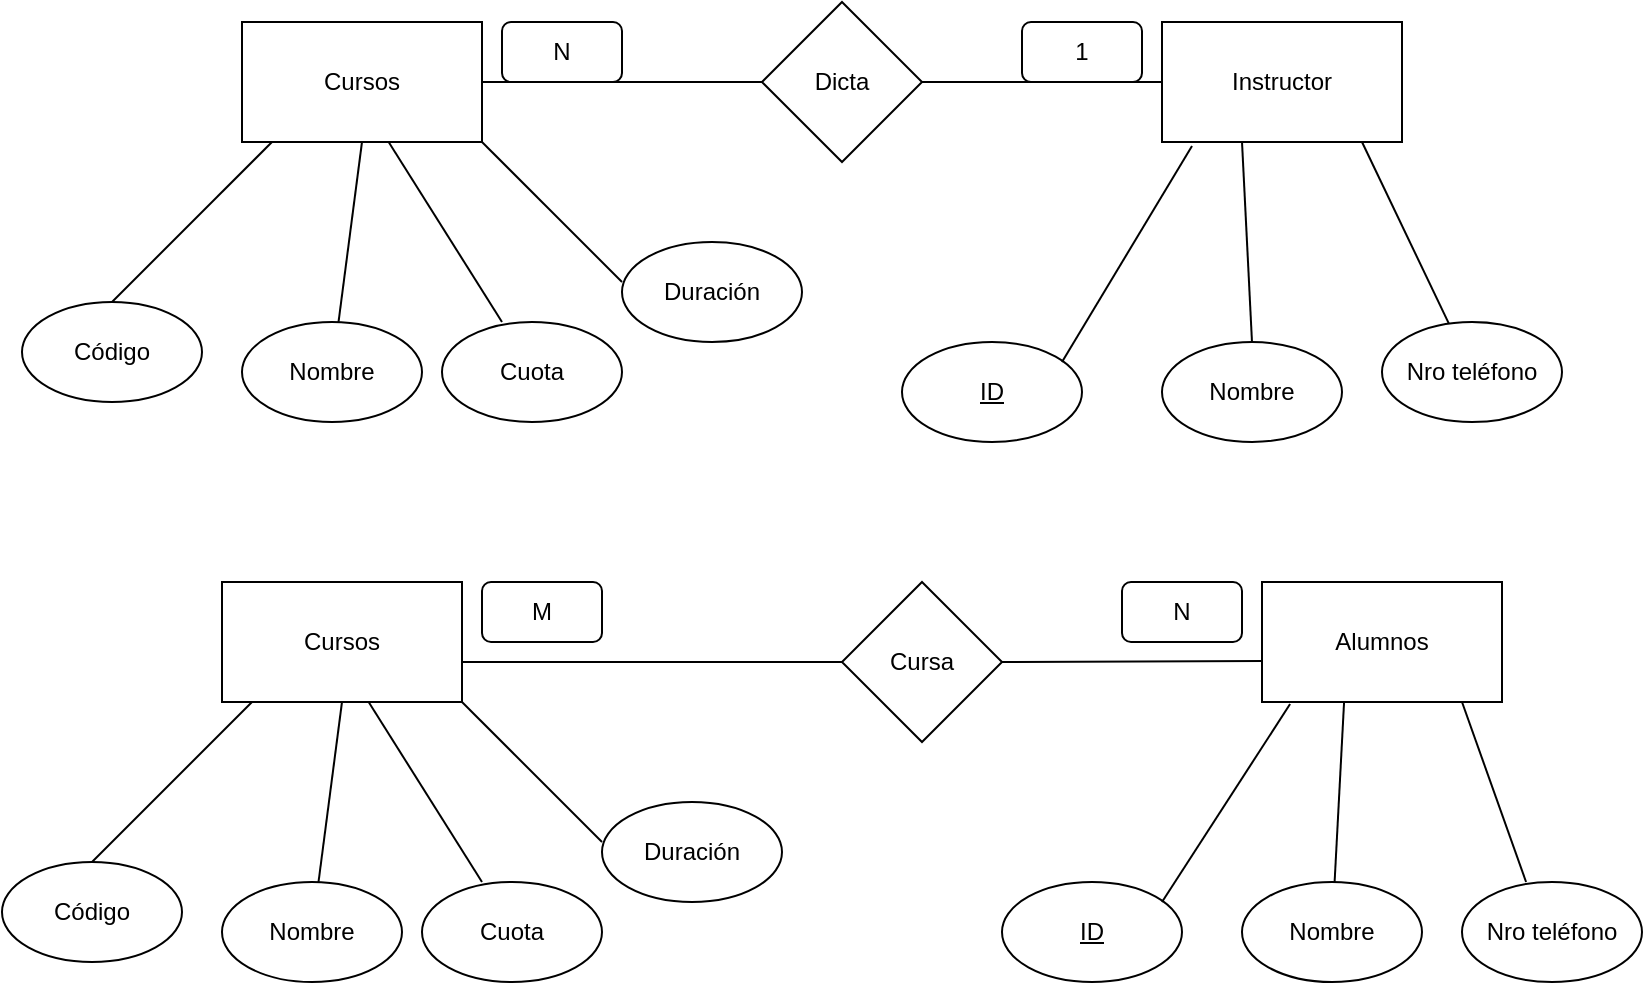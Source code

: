 <mxfile version="24.7.7">
  <diagram name="Página-1" id="2N78OkdL2VCyNrwTwS5F">
    <mxGraphModel dx="1114" dy="468" grid="1" gridSize="10" guides="1" tooltips="1" connect="1" arrows="1" fold="1" page="1" pageScale="1" pageWidth="827" pageHeight="1169" math="0" shadow="0">
      <root>
        <mxCell id="0" />
        <mxCell id="1" parent="0" />
        <mxCell id="683gGI8NnBL4DG24gwkC-1" value="Cursos" style="rounded=0;whiteSpace=wrap;html=1;" parent="1" vertex="1">
          <mxGeometry x="120" y="40" width="120" height="60" as="geometry" />
        </mxCell>
        <mxCell id="683gGI8NnBL4DG24gwkC-5" value="Código" style="ellipse;whiteSpace=wrap;html=1;" parent="1" vertex="1">
          <mxGeometry x="10" y="180" width="90" height="50" as="geometry" />
        </mxCell>
        <mxCell id="683gGI8NnBL4DG24gwkC-6" value="Nombre" style="ellipse;whiteSpace=wrap;html=1;" parent="1" vertex="1">
          <mxGeometry x="120" y="190" width="90" height="50" as="geometry" />
        </mxCell>
        <mxCell id="683gGI8NnBL4DG24gwkC-7" value="Cuota" style="ellipse;whiteSpace=wrap;html=1;" parent="1" vertex="1">
          <mxGeometry x="220" y="190" width="90" height="50" as="geometry" />
        </mxCell>
        <mxCell id="683gGI8NnBL4DG24gwkC-8" value="Instructor" style="rounded=0;whiteSpace=wrap;html=1;" parent="1" vertex="1">
          <mxGeometry x="580" y="40" width="120" height="60" as="geometry" />
        </mxCell>
        <mxCell id="683gGI8NnBL4DG24gwkC-12" value="Nombre" style="ellipse;whiteSpace=wrap;html=1;" parent="1" vertex="1">
          <mxGeometry x="580" y="200" width="90" height="50" as="geometry" />
        </mxCell>
        <mxCell id="683gGI8NnBL4DG24gwkC-14" value="Nro teléfono" style="ellipse;whiteSpace=wrap;html=1;" parent="1" vertex="1">
          <mxGeometry x="690" y="190" width="90" height="50" as="geometry" />
        </mxCell>
        <mxCell id="683gGI8NnBL4DG24gwkC-15" value="Alumnos" style="rounded=0;whiteSpace=wrap;html=1;" parent="1" vertex="1">
          <mxGeometry x="630" y="320" width="120" height="60" as="geometry" />
        </mxCell>
        <mxCell id="683gGI8NnBL4DG24gwkC-19" value="Nombre" style="ellipse;whiteSpace=wrap;html=1;" parent="1" vertex="1">
          <mxGeometry x="620" y="470" width="90" height="50" as="geometry" />
        </mxCell>
        <mxCell id="683gGI8NnBL4DG24gwkC-21" value="Nro teléfono" style="ellipse;whiteSpace=wrap;html=1;" parent="1" vertex="1">
          <mxGeometry x="730" y="470" width="90" height="50" as="geometry" />
        </mxCell>
        <mxCell id="683gGI8NnBL4DG24gwkC-23" value="Duración" style="ellipse;whiteSpace=wrap;html=1;" parent="1" vertex="1">
          <mxGeometry x="310" y="150" width="90" height="50" as="geometry" />
        </mxCell>
        <mxCell id="683gGI8NnBL4DG24gwkC-24" value="Dicta" style="rhombus;whiteSpace=wrap;html=1;" parent="1" vertex="1">
          <mxGeometry x="380" y="30" width="80" height="80" as="geometry" />
        </mxCell>
        <mxCell id="683gGI8NnBL4DG24gwkC-27" value="N" style="rounded=1;whiteSpace=wrap;html=1;" parent="1" vertex="1">
          <mxGeometry x="250" y="40" width="60" height="30" as="geometry" />
        </mxCell>
        <mxCell id="683gGI8NnBL4DG24gwkC-29" value="1" style="rounded=1;whiteSpace=wrap;html=1;" parent="1" vertex="1">
          <mxGeometry x="510" y="40" width="60" height="30" as="geometry" />
        </mxCell>
        <mxCell id="czcu6UJ2B5o8-Zx4IBEf-1" value="" style="endArrow=none;html=1;rounded=0;exitX=0.5;exitY=0;exitDx=0;exitDy=0;" parent="1" source="683gGI8NnBL4DG24gwkC-5" edge="1">
          <mxGeometry width="50" height="50" relative="1" as="geometry">
            <mxPoint x="85" y="150" as="sourcePoint" />
            <mxPoint x="135" y="100" as="targetPoint" />
          </mxGeometry>
        </mxCell>
        <mxCell id="czcu6UJ2B5o8-Zx4IBEf-2" value="" style="endArrow=none;html=1;rounded=0;" parent="1" source="683gGI8NnBL4DG24gwkC-6" edge="1">
          <mxGeometry width="50" height="50" relative="1" as="geometry">
            <mxPoint x="130" y="150" as="sourcePoint" />
            <mxPoint x="180" y="100" as="targetPoint" />
          </mxGeometry>
        </mxCell>
        <mxCell id="czcu6UJ2B5o8-Zx4IBEf-3" value="" style="endArrow=none;html=1;rounded=0;exitX=0.611;exitY=1;exitDx=0;exitDy=0;exitPerimeter=0;" parent="1" source="683gGI8NnBL4DG24gwkC-1" edge="1">
          <mxGeometry width="50" height="50" relative="1" as="geometry">
            <mxPoint x="193.322" y="92" as="sourcePoint" />
            <mxPoint x="250" y="190" as="targetPoint" />
          </mxGeometry>
        </mxCell>
        <mxCell id="czcu6UJ2B5o8-Zx4IBEf-4" value="" style="endArrow=none;html=1;rounded=0;" parent="1" edge="1">
          <mxGeometry width="50" height="50" relative="1" as="geometry">
            <mxPoint x="310" y="170" as="sourcePoint" />
            <mxPoint x="240" y="100" as="targetPoint" />
          </mxGeometry>
        </mxCell>
        <mxCell id="czcu6UJ2B5o8-Zx4IBEf-5" value="" style="endArrow=none;html=1;rounded=0;entryX=0;entryY=0.5;entryDx=0;entryDy=0;" parent="1" target="683gGI8NnBL4DG24gwkC-24" edge="1">
          <mxGeometry width="50" height="50" relative="1" as="geometry">
            <mxPoint x="240" y="70" as="sourcePoint" />
            <mxPoint x="350" y="70" as="targetPoint" />
          </mxGeometry>
        </mxCell>
        <mxCell id="czcu6UJ2B5o8-Zx4IBEf-6" value="" style="endArrow=none;html=1;rounded=0;entryX=0;entryY=0.5;entryDx=0;entryDy=0;" parent="1" target="683gGI8NnBL4DG24gwkC-8" edge="1">
          <mxGeometry width="50" height="50" relative="1" as="geometry">
            <mxPoint x="460" y="70" as="sourcePoint" />
            <mxPoint x="550" y="70" as="targetPoint" />
          </mxGeometry>
        </mxCell>
        <mxCell id="czcu6UJ2B5o8-Zx4IBEf-7" value="Cursos" style="rounded=0;whiteSpace=wrap;html=1;" parent="1" vertex="1">
          <mxGeometry x="110" y="320" width="120" height="60" as="geometry" />
        </mxCell>
        <mxCell id="czcu6UJ2B5o8-Zx4IBEf-8" value="Código" style="ellipse;whiteSpace=wrap;html=1;" parent="1" vertex="1">
          <mxGeometry y="460" width="90" height="50" as="geometry" />
        </mxCell>
        <mxCell id="czcu6UJ2B5o8-Zx4IBEf-9" value="Nombre" style="ellipse;whiteSpace=wrap;html=1;" parent="1" vertex="1">
          <mxGeometry x="110" y="470" width="90" height="50" as="geometry" />
        </mxCell>
        <mxCell id="czcu6UJ2B5o8-Zx4IBEf-10" value="Cuota" style="ellipse;whiteSpace=wrap;html=1;" parent="1" vertex="1">
          <mxGeometry x="210" y="470" width="90" height="50" as="geometry" />
        </mxCell>
        <mxCell id="czcu6UJ2B5o8-Zx4IBEf-11" value="M" style="rounded=1;whiteSpace=wrap;html=1;" parent="1" vertex="1">
          <mxGeometry x="240" y="320" width="60" height="30" as="geometry" />
        </mxCell>
        <mxCell id="czcu6UJ2B5o8-Zx4IBEf-12" value="" style="endArrow=none;html=1;rounded=0;exitX=0.5;exitY=0;exitDx=0;exitDy=0;" parent="1" source="czcu6UJ2B5o8-Zx4IBEf-8" edge="1">
          <mxGeometry width="50" height="50" relative="1" as="geometry">
            <mxPoint x="75" y="430" as="sourcePoint" />
            <mxPoint x="125" y="380" as="targetPoint" />
          </mxGeometry>
        </mxCell>
        <mxCell id="czcu6UJ2B5o8-Zx4IBEf-13" value="" style="endArrow=none;html=1;rounded=0;" parent="1" source="czcu6UJ2B5o8-Zx4IBEf-9" edge="1">
          <mxGeometry width="50" height="50" relative="1" as="geometry">
            <mxPoint x="120" y="430" as="sourcePoint" />
            <mxPoint x="170" y="380" as="targetPoint" />
          </mxGeometry>
        </mxCell>
        <mxCell id="czcu6UJ2B5o8-Zx4IBEf-14" value="" style="endArrow=none;html=1;rounded=0;exitX=0.611;exitY=1;exitDx=0;exitDy=0;exitPerimeter=0;" parent="1" source="czcu6UJ2B5o8-Zx4IBEf-7" edge="1">
          <mxGeometry width="50" height="50" relative="1" as="geometry">
            <mxPoint x="183.322" y="372" as="sourcePoint" />
            <mxPoint x="240" y="470" as="targetPoint" />
          </mxGeometry>
        </mxCell>
        <mxCell id="czcu6UJ2B5o8-Zx4IBEf-15" value="" style="endArrow=none;html=1;rounded=0;" parent="1" edge="1">
          <mxGeometry width="50" height="50" relative="1" as="geometry">
            <mxPoint x="300" y="450" as="sourcePoint" />
            <mxPoint x="230" y="380" as="targetPoint" />
          </mxGeometry>
        </mxCell>
        <mxCell id="czcu6UJ2B5o8-Zx4IBEf-16" value="Cursa" style="rhombus;whiteSpace=wrap;html=1;" parent="1" vertex="1">
          <mxGeometry x="420" y="320" width="80" height="80" as="geometry" />
        </mxCell>
        <mxCell id="czcu6UJ2B5o8-Zx4IBEf-17" value="" style="endArrow=none;html=1;rounded=0;exitX=0.356;exitY=0;exitDx=0;exitDy=0;exitPerimeter=0;" parent="1" source="683gGI8NnBL4DG24gwkC-21" edge="1">
          <mxGeometry width="50" height="50" relative="1" as="geometry">
            <mxPoint x="680" y="430" as="sourcePoint" />
            <mxPoint x="730" y="380" as="targetPoint" />
          </mxGeometry>
        </mxCell>
        <mxCell id="czcu6UJ2B5o8-Zx4IBEf-18" value="" style="endArrow=none;html=1;rounded=0;entryX=0.342;entryY=1.05;entryDx=0;entryDy=0;entryPerimeter=0;" parent="1" source="683gGI8NnBL4DG24gwkC-19" edge="1">
          <mxGeometry width="50" height="50" relative="1" as="geometry">
            <mxPoint x="640" y="467" as="sourcePoint" />
            <mxPoint x="671.04" y="380" as="targetPoint" />
          </mxGeometry>
        </mxCell>
        <mxCell id="czcu6UJ2B5o8-Zx4IBEf-19" value="" style="endArrow=none;html=1;rounded=0;entryX=0;entryY=0.5;entryDx=0;entryDy=0;" parent="1" target="czcu6UJ2B5o8-Zx4IBEf-16" edge="1">
          <mxGeometry width="50" height="50" relative="1" as="geometry">
            <mxPoint x="230" y="360" as="sourcePoint" />
            <mxPoint x="305" y="359.5" as="targetPoint" />
          </mxGeometry>
        </mxCell>
        <mxCell id="czcu6UJ2B5o8-Zx4IBEf-21" value="Duración" style="ellipse;whiteSpace=wrap;html=1;" parent="1" vertex="1">
          <mxGeometry x="300" y="430" width="90" height="50" as="geometry" />
        </mxCell>
        <mxCell id="czcu6UJ2B5o8-Zx4IBEf-22" value="N" style="rounded=1;whiteSpace=wrap;html=1;" parent="1" vertex="1">
          <mxGeometry x="560" y="320" width="60" height="30" as="geometry" />
        </mxCell>
        <mxCell id="czcu6UJ2B5o8-Zx4IBEf-23" value="" style="endArrow=none;html=1;rounded=0;exitX=0.5;exitY=0;exitDx=0;exitDy=0;" parent="1" source="683gGI8NnBL4DG24gwkC-12" edge="1">
          <mxGeometry width="50" height="50" relative="1" as="geometry">
            <mxPoint x="570" y="150" as="sourcePoint" />
            <mxPoint x="620" y="100" as="targetPoint" />
          </mxGeometry>
        </mxCell>
        <mxCell id="czcu6UJ2B5o8-Zx4IBEf-24" value="" style="endArrow=none;html=1;rounded=0;" parent="1" source="683gGI8NnBL4DG24gwkC-14" edge="1">
          <mxGeometry width="50" height="50" relative="1" as="geometry">
            <mxPoint x="630" y="150" as="sourcePoint" />
            <mxPoint x="680" y="100" as="targetPoint" />
          </mxGeometry>
        </mxCell>
        <mxCell id="oYMfc_Hlb9YXxMFu-VU7-1" value="" style="endArrow=none;html=1;rounded=0;entryX=0;entryY=0.5;entryDx=0;entryDy=0;" parent="1" edge="1">
          <mxGeometry width="50" height="50" relative="1" as="geometry">
            <mxPoint x="460" y="70" as="sourcePoint" />
            <mxPoint x="580" y="70" as="targetPoint" />
          </mxGeometry>
        </mxCell>
        <mxCell id="oYMfc_Hlb9YXxMFu-VU7-2" value="" style="endArrow=none;html=1;rounded=0;entryX=0;entryY=0.5;entryDx=0;entryDy=0;exitX=1;exitY=0.5;exitDx=0;exitDy=0;" parent="1" source="czcu6UJ2B5o8-Zx4IBEf-16" edge="1">
          <mxGeometry width="50" height="50" relative="1" as="geometry">
            <mxPoint x="510" y="359.5" as="sourcePoint" />
            <mxPoint x="630" y="359.5" as="targetPoint" />
          </mxGeometry>
        </mxCell>
        <mxCell id="sVCPCLaceNhBqTaCkf-V-1" value="&lt;u&gt;ID&lt;/u&gt;" style="ellipse;whiteSpace=wrap;html=1;" vertex="1" parent="1">
          <mxGeometry x="450" y="200" width="90" height="50" as="geometry" />
        </mxCell>
        <mxCell id="sVCPCLaceNhBqTaCkf-V-2" value="" style="endArrow=none;html=1;rounded=0;entryX=0.125;entryY=1.033;entryDx=0;entryDy=0;entryPerimeter=0;" edge="1" parent="1" target="683gGI8NnBL4DG24gwkC-8">
          <mxGeometry width="50" height="50" relative="1" as="geometry">
            <mxPoint x="530" y="210" as="sourcePoint" />
            <mxPoint x="580" y="160" as="targetPoint" />
          </mxGeometry>
        </mxCell>
        <mxCell id="sVCPCLaceNhBqTaCkf-V-3" value="&lt;u&gt;ID&lt;/u&gt;" style="ellipse;whiteSpace=wrap;html=1;" vertex="1" parent="1">
          <mxGeometry x="500" y="470" width="90" height="50" as="geometry" />
        </mxCell>
        <mxCell id="sVCPCLaceNhBqTaCkf-V-4" value="" style="endArrow=none;html=1;rounded=0;entryX=0.117;entryY=1.017;entryDx=0;entryDy=0;entryPerimeter=0;" edge="1" parent="1" target="683gGI8NnBL4DG24gwkC-15">
          <mxGeometry width="50" height="50" relative="1" as="geometry">
            <mxPoint x="580" y="480" as="sourcePoint" />
            <mxPoint x="630" y="430" as="targetPoint" />
          </mxGeometry>
        </mxCell>
      </root>
    </mxGraphModel>
  </diagram>
</mxfile>

